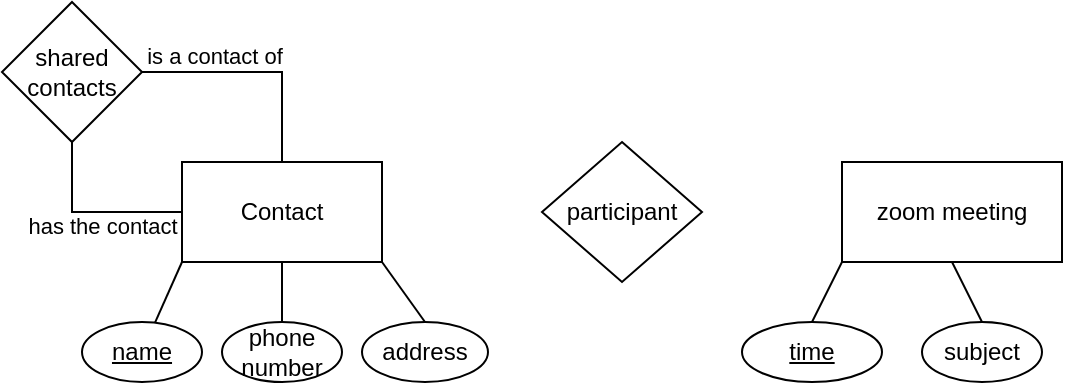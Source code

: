 <mxfile version="26.0.1">
  <diagram id="C5RBs43oDa-KdzZeNtuy" name="Page-1">
    <mxGraphModel dx="658" dy="401" grid="1" gridSize="10" guides="1" tooltips="1" connect="1" arrows="1" fold="1" page="1" pageScale="1" pageWidth="827" pageHeight="1169" math="0" shadow="0">
      <root>
        <mxCell id="WIyWlLk6GJQsqaUBKTNV-0" />
        <mxCell id="WIyWlLk6GJQsqaUBKTNV-1" parent="WIyWlLk6GJQsqaUBKTNV-0" />
        <mxCell id="j0SL_xLkmIAa-dE_FRkC-0" value="Contact" style="rounded=0;whiteSpace=wrap;html=1;" vertex="1" parent="WIyWlLk6GJQsqaUBKTNV-1">
          <mxGeometry x="250" y="270" width="100" height="50" as="geometry" />
        </mxCell>
        <mxCell id="j0SL_xLkmIAa-dE_FRkC-1" value="" style="endArrow=none;html=1;rounded=0;exitX=0;exitY=1;exitDx=0;exitDy=0;" edge="1" parent="WIyWlLk6GJQsqaUBKTNV-1" source="j0SL_xLkmIAa-dE_FRkC-0" target="j0SL_xLkmIAa-dE_FRkC-2">
          <mxGeometry width="50" height="50" relative="1" as="geometry">
            <mxPoint x="240" y="370" as="sourcePoint" />
            <mxPoint x="250" y="320" as="targetPoint" />
          </mxGeometry>
        </mxCell>
        <mxCell id="j0SL_xLkmIAa-dE_FRkC-2" value="&lt;u&gt;name&lt;/u&gt;" style="ellipse;whiteSpace=wrap;html=1;" vertex="1" parent="WIyWlLk6GJQsqaUBKTNV-1">
          <mxGeometry x="200" y="350" width="60" height="30" as="geometry" />
        </mxCell>
        <mxCell id="j0SL_xLkmIAa-dE_FRkC-3" value="" style="endArrow=none;html=1;rounded=0;entryX=1;entryY=1;entryDx=0;entryDy=0;exitX=0.5;exitY=0;exitDx=0;exitDy=0;" edge="1" parent="WIyWlLk6GJQsqaUBKTNV-1" source="j0SL_xLkmIAa-dE_FRkC-4" target="j0SL_xLkmIAa-dE_FRkC-0">
          <mxGeometry width="50" height="50" relative="1" as="geometry">
            <mxPoint x="280" y="350" as="sourcePoint" />
            <mxPoint x="330" y="300" as="targetPoint" />
          </mxGeometry>
        </mxCell>
        <mxCell id="j0SL_xLkmIAa-dE_FRkC-4" value="address" style="ellipse;whiteSpace=wrap;html=1;" vertex="1" parent="WIyWlLk6GJQsqaUBKTNV-1">
          <mxGeometry x="340" y="350" width="63" height="30" as="geometry" />
        </mxCell>
        <mxCell id="j0SL_xLkmIAa-dE_FRkC-5" value="phone number" style="ellipse;whiteSpace=wrap;html=1;" vertex="1" parent="WIyWlLk6GJQsqaUBKTNV-1">
          <mxGeometry x="270" y="350" width="60" height="30" as="geometry" />
        </mxCell>
        <mxCell id="j0SL_xLkmIAa-dE_FRkC-6" value="" style="endArrow=none;html=1;rounded=0;entryX=0.5;entryY=1;entryDx=0;entryDy=0;exitX=0.5;exitY=0;exitDx=0;exitDy=0;" edge="1" parent="WIyWlLk6GJQsqaUBKTNV-1" source="j0SL_xLkmIAa-dE_FRkC-5" target="j0SL_xLkmIAa-dE_FRkC-0">
          <mxGeometry width="50" height="50" relative="1" as="geometry">
            <mxPoint x="300" y="350" as="sourcePoint" />
            <mxPoint x="330" y="300" as="targetPoint" />
          </mxGeometry>
        </mxCell>
        <mxCell id="j0SL_xLkmIAa-dE_FRkC-7" value="shared contacts" style="rhombus;whiteSpace=wrap;html=1;" vertex="1" parent="WIyWlLk6GJQsqaUBKTNV-1">
          <mxGeometry x="160" y="190" width="70" height="70" as="geometry" />
        </mxCell>
        <mxCell id="j0SL_xLkmIAa-dE_FRkC-8" value="" style="endArrow=none;html=1;rounded=0;entryX=0.5;entryY=0;entryDx=0;entryDy=0;exitX=1;exitY=0.5;exitDx=0;exitDy=0;" edge="1" parent="WIyWlLk6GJQsqaUBKTNV-1" source="j0SL_xLkmIAa-dE_FRkC-7" target="j0SL_xLkmIAa-dE_FRkC-0">
          <mxGeometry width="50" height="50" relative="1" as="geometry">
            <mxPoint x="280" y="410" as="sourcePoint" />
            <mxPoint x="330" y="360" as="targetPoint" />
            <Array as="points">
              <mxPoint x="300" y="225" />
            </Array>
          </mxGeometry>
        </mxCell>
        <mxCell id="j0SL_xLkmIAa-dE_FRkC-11" value="is a contact of" style="edgeLabel;html=1;align=center;verticalAlign=middle;resizable=0;points=[];" vertex="1" connectable="0" parent="j0SL_xLkmIAa-dE_FRkC-8">
          <mxGeometry x="-0.376" y="1" relative="1" as="geometry">
            <mxPoint y="-7" as="offset" />
          </mxGeometry>
        </mxCell>
        <mxCell id="j0SL_xLkmIAa-dE_FRkC-10" value="" style="endArrow=none;html=1;rounded=0;entryX=0.5;entryY=1;entryDx=0;entryDy=0;exitX=0;exitY=0.5;exitDx=0;exitDy=0;" edge="1" parent="WIyWlLk6GJQsqaUBKTNV-1" source="j0SL_xLkmIAa-dE_FRkC-0" target="j0SL_xLkmIAa-dE_FRkC-7">
          <mxGeometry width="50" height="50" relative="1" as="geometry">
            <mxPoint x="290" y="360" as="sourcePoint" />
            <mxPoint x="340" y="310" as="targetPoint" />
            <Array as="points">
              <mxPoint x="195" y="295" />
            </Array>
          </mxGeometry>
        </mxCell>
        <mxCell id="j0SL_xLkmIAa-dE_FRkC-12" value="has the contact" style="edgeLabel;html=1;align=center;verticalAlign=middle;resizable=0;points=[];" vertex="1" connectable="0" parent="j0SL_xLkmIAa-dE_FRkC-10">
          <mxGeometry x="0.123" relative="1" as="geometry">
            <mxPoint x="10" y="7" as="offset" />
          </mxGeometry>
        </mxCell>
        <mxCell id="j0SL_xLkmIAa-dE_FRkC-13" value="zoom meeting" style="rounded=0;whiteSpace=wrap;html=1;" vertex="1" parent="WIyWlLk6GJQsqaUBKTNV-1">
          <mxGeometry x="580" y="270" width="110" height="50" as="geometry" />
        </mxCell>
        <mxCell id="j0SL_xLkmIAa-dE_FRkC-14" value="&lt;u&gt;time&lt;/u&gt;" style="ellipse;whiteSpace=wrap;html=1;" vertex="1" parent="WIyWlLk6GJQsqaUBKTNV-1">
          <mxGeometry x="530" y="350" width="70" height="30" as="geometry" />
        </mxCell>
        <mxCell id="j0SL_xLkmIAa-dE_FRkC-15" value="" style="endArrow=none;html=1;rounded=0;exitX=0.5;exitY=0;exitDx=0;exitDy=0;entryX=0;entryY=1;entryDx=0;entryDy=0;" edge="1" parent="WIyWlLk6GJQsqaUBKTNV-1" source="j0SL_xLkmIAa-dE_FRkC-14" target="j0SL_xLkmIAa-dE_FRkC-13">
          <mxGeometry width="50" height="50" relative="1" as="geometry">
            <mxPoint x="450" y="320" as="sourcePoint" />
            <mxPoint x="500" y="270" as="targetPoint" />
          </mxGeometry>
        </mxCell>
        <mxCell id="j0SL_xLkmIAa-dE_FRkC-17" value="subject" style="ellipse;whiteSpace=wrap;html=1;" vertex="1" parent="WIyWlLk6GJQsqaUBKTNV-1">
          <mxGeometry x="620" y="350" width="60" height="30" as="geometry" />
        </mxCell>
        <mxCell id="j0SL_xLkmIAa-dE_FRkC-18" value="" style="endArrow=none;html=1;rounded=0;entryX=0.5;entryY=1;entryDx=0;entryDy=0;exitX=0.5;exitY=0;exitDx=0;exitDy=0;" edge="1" parent="WIyWlLk6GJQsqaUBKTNV-1" source="j0SL_xLkmIAa-dE_FRkC-17" target="j0SL_xLkmIAa-dE_FRkC-13">
          <mxGeometry width="50" height="50" relative="1" as="geometry">
            <mxPoint x="450" y="320" as="sourcePoint" />
            <mxPoint x="500" y="270" as="targetPoint" />
          </mxGeometry>
        </mxCell>
        <mxCell id="j0SL_xLkmIAa-dE_FRkC-19" value="participant" style="rhombus;whiteSpace=wrap;html=1;" vertex="1" parent="WIyWlLk6GJQsqaUBKTNV-1">
          <mxGeometry x="430" y="260" width="80" height="70" as="geometry" />
        </mxCell>
      </root>
    </mxGraphModel>
  </diagram>
</mxfile>
